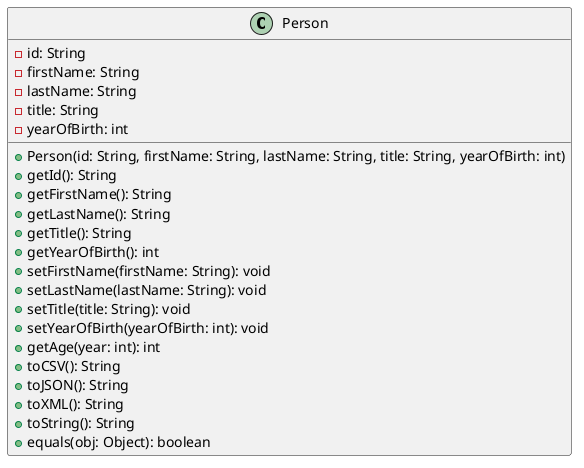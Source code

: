 @startuml
class Person {
    - id: String
    - firstName: String
    - lastName: String
    - title: String
    - yearOfBirth: int

    + Person(id: String, firstName: String, lastName: String, title: String, yearOfBirth: int)
    + getId(): String
    + getFirstName(): String
    + getLastName(): String
    + getTitle(): String
    + getYearOfBirth(): int
    + setFirstName(firstName: String): void
    + setLastName(lastName: String): void
    + setTitle(title: String): void
    + setYearOfBirth(yearOfBirth: int): void
    + getAge(year: int): int
    + toCSV(): String
    + toJSON(): String
    + toXML(): String
    + toString(): String
    + equals(obj: Object): boolean
}
@enduml